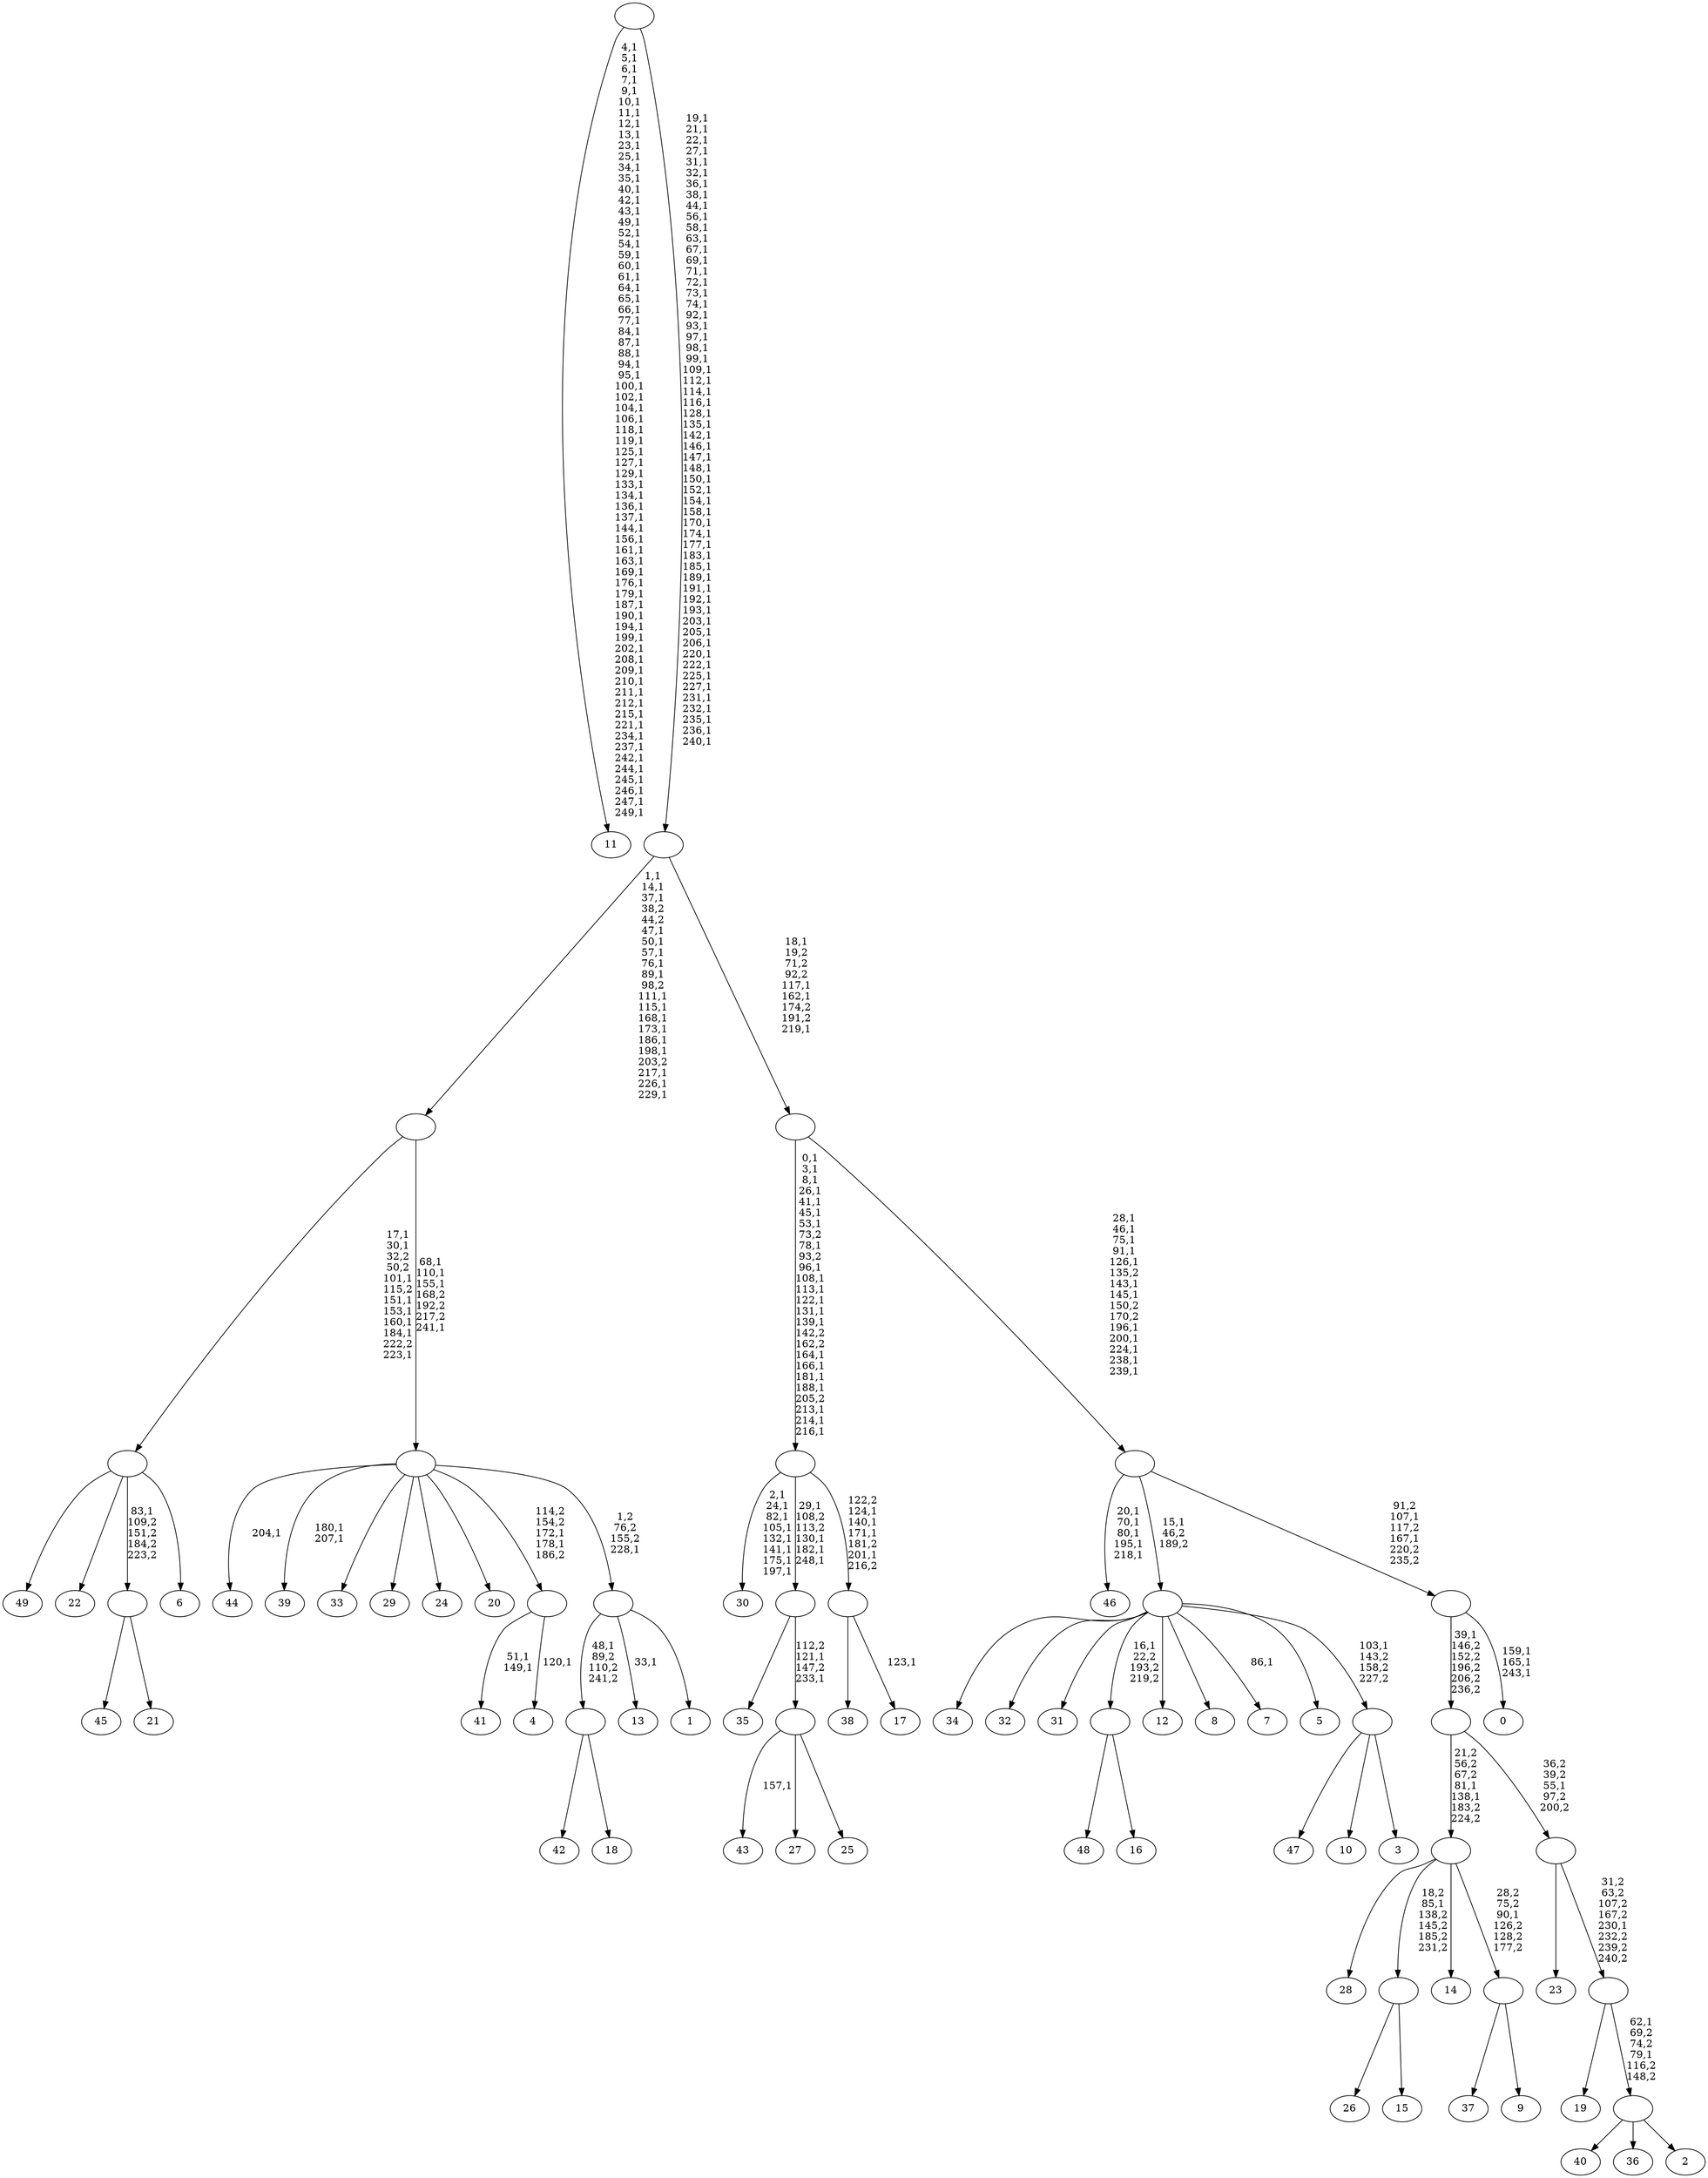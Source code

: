 digraph T {
	300 [label="49"]
	299 [label="48"]
	298 [label="47"]
	297 [label="46"]
	291 [label="45"]
	290 [label="44"]
	288 [label="43"]
	286 [label="42"]
	285 [label="41"]
	282 [label="40"]
	281 [label="39"]
	278 [label="38"]
	277 [label="37"]
	276 [label="36"]
	275 [label="35"]
	274 [label="34"]
	273 [label="33"]
	272 [label="32"]
	271 [label="31"]
	270 [label="30"]
	261 [label="29"]
	260 [label="28"]
	259 [label="27"]
	258 [label="26"]
	257 [label="25"]
	256 [label=""]
	254 [label=""]
	250 [label="24"]
	249 [label="23"]
	248 [label="22"]
	247 [label="21"]
	246 [label=""]
	245 [label="20"]
	244 [label="19"]
	243 [label="18"]
	242 [label=""]
	241 [label="17"]
	239 [label=""]
	235 [label=""]
	214 [label="16"]
	213 [label=""]
	212 [label="15"]
	211 [label=""]
	210 [label="14"]
	209 [label="13"]
	207 [label="12"]
	206 [label="11"]
	134 [label="10"]
	133 [label="9"]
	132 [label=""]
	131 [label=""]
	129 [label="8"]
	128 [label="7"]
	126 [label="6"]
	125 [label=""]
	117 [label="5"]
	116 [label="4"]
	114 [label=""]
	112 [label="3"]
	111 [label=""]
	110 [label=""]
	109 [label="2"]
	108 [label=""]
	106 [label=""]
	105 [label=""]
	104 [label=""]
	103 [label="1"]
	102 [label=""]
	101 [label=""]
	97 [label=""]
	80 [label="0"]
	76 [label=""]
	74 [label=""]
	62 [label=""]
	58 [label=""]
	0 [label=""]
	256 -> 288 [label="157,1"]
	256 -> 259 [label=""]
	256 -> 257 [label=""]
	254 -> 256 [label="112,2\n121,1\n147,2\n233,1"]
	254 -> 275 [label=""]
	246 -> 291 [label=""]
	246 -> 247 [label=""]
	242 -> 286 [label=""]
	242 -> 243 [label=""]
	239 -> 241 [label="123,1"]
	239 -> 278 [label=""]
	235 -> 239 [label="122,2\n124,1\n140,1\n171,1\n181,2\n201,1\n216,2"]
	235 -> 254 [label="29,1\n108,2\n113,2\n130,1\n182,1\n248,1"]
	235 -> 270 [label="2,1\n24,1\n82,1\n105,1\n132,1\n141,1\n175,1\n197,1"]
	213 -> 299 [label=""]
	213 -> 214 [label=""]
	211 -> 258 [label=""]
	211 -> 212 [label=""]
	132 -> 277 [label=""]
	132 -> 133 [label=""]
	131 -> 260 [label=""]
	131 -> 211 [label="18,2\n85,1\n138,2\n145,2\n185,2\n231,2"]
	131 -> 210 [label=""]
	131 -> 132 [label="28,2\n75,2\n90,1\n126,2\n128,2\n177,2"]
	125 -> 300 [label=""]
	125 -> 248 [label=""]
	125 -> 246 [label="83,1\n109,2\n151,2\n184,2\n223,2"]
	125 -> 126 [label=""]
	114 -> 116 [label="120,1"]
	114 -> 285 [label="51,1\n149,1"]
	111 -> 298 [label=""]
	111 -> 134 [label=""]
	111 -> 112 [label=""]
	110 -> 128 [label="86,1"]
	110 -> 274 [label=""]
	110 -> 272 [label=""]
	110 -> 271 [label=""]
	110 -> 213 [label="16,1\n22,2\n193,2\n219,2"]
	110 -> 207 [label=""]
	110 -> 129 [label=""]
	110 -> 117 [label=""]
	110 -> 111 [label="103,1\n143,2\n158,2\n227,2"]
	108 -> 282 [label=""]
	108 -> 276 [label=""]
	108 -> 109 [label=""]
	106 -> 108 [label="62,1\n69,2\n74,2\n79,1\n116,2\n148,2"]
	106 -> 244 [label=""]
	105 -> 249 [label=""]
	105 -> 106 [label="31,2\n63,2\n107,2\n167,2\n230,1\n232,2\n239,2\n240,2"]
	104 -> 131 [label="21,2\n56,2\n67,2\n81,1\n138,1\n183,2\n224,2"]
	104 -> 105 [label="36,2\n39,2\n55,1\n97,2\n200,2"]
	102 -> 209 [label="33,1"]
	102 -> 242 [label="48,1\n89,2\n110,2\n241,2"]
	102 -> 103 [label=""]
	101 -> 114 [label="114,2\n154,2\n172,1\n178,1\n186,2"]
	101 -> 281 [label="180,1\n207,1"]
	101 -> 290 [label="204,1"]
	101 -> 273 [label=""]
	101 -> 261 [label=""]
	101 -> 250 [label=""]
	101 -> 245 [label=""]
	101 -> 102 [label="1,2\n76,2\n155,2\n228,1"]
	97 -> 101 [label="68,1\n110,1\n155,1\n168,2\n192,2\n217,2\n241,1"]
	97 -> 125 [label="17,1\n30,1\n32,2\n50,2\n101,1\n115,2\n151,1\n153,1\n160,1\n184,1\n222,2\n223,1"]
	76 -> 80 [label="159,1\n165,1\n243,1"]
	76 -> 104 [label="39,1\n146,2\n152,2\n196,2\n206,2\n236,2"]
	74 -> 76 [label="91,2\n107,1\n117,2\n167,1\n220,2\n235,2"]
	74 -> 297 [label="20,1\n70,1\n80,1\n195,1\n218,1"]
	74 -> 110 [label="15,1\n46,2\n189,2"]
	62 -> 74 [label="28,1\n46,1\n75,1\n91,1\n126,1\n135,2\n143,1\n145,1\n150,2\n170,2\n196,1\n200,1\n224,1\n238,1\n239,1"]
	62 -> 235 [label="0,1\n3,1\n8,1\n26,1\n41,1\n45,1\n53,1\n73,2\n78,1\n93,2\n96,1\n108,1\n113,1\n122,1\n131,1\n139,1\n142,2\n162,2\n164,1\n166,1\n181,1\n188,1\n205,2\n213,1\n214,1\n216,1"]
	58 -> 62 [label="18,1\n19,2\n71,2\n92,2\n117,1\n162,1\n174,2\n191,2\n219,1"]
	58 -> 97 [label="1,1\n14,1\n37,1\n38,2\n44,2\n47,1\n50,1\n57,1\n76,1\n89,1\n98,2\n111,1\n115,1\n168,1\n173,1\n186,1\n198,1\n203,2\n217,1\n226,1\n229,1"]
	0 -> 58 [label="19,1\n21,1\n22,1\n27,1\n31,1\n32,1\n36,1\n38,1\n44,1\n56,1\n58,1\n63,1\n67,1\n69,1\n71,1\n72,1\n73,1\n74,1\n92,1\n93,1\n97,1\n98,1\n99,1\n109,1\n112,1\n114,1\n116,1\n128,1\n135,1\n142,1\n146,1\n147,1\n148,1\n150,1\n152,1\n154,1\n158,1\n170,1\n174,1\n177,1\n183,1\n185,1\n189,1\n191,1\n192,1\n193,1\n203,1\n205,1\n206,1\n220,1\n222,1\n225,1\n227,1\n231,1\n232,1\n235,1\n236,1\n240,1"]
	0 -> 206 [label="4,1\n5,1\n6,1\n7,1\n9,1\n10,1\n11,1\n12,1\n13,1\n23,1\n25,1\n34,1\n35,1\n40,1\n42,1\n43,1\n49,1\n52,1\n54,1\n59,1\n60,1\n61,1\n64,1\n65,1\n66,1\n77,1\n84,1\n87,1\n88,1\n94,1\n95,1\n100,1\n102,1\n104,1\n106,1\n118,1\n119,1\n125,1\n127,1\n129,1\n133,1\n134,1\n136,1\n137,1\n144,1\n156,1\n161,1\n163,1\n169,1\n176,1\n179,1\n187,1\n190,1\n194,1\n199,1\n202,1\n208,1\n209,1\n210,1\n211,1\n212,1\n215,1\n221,1\n234,1\n237,1\n242,1\n244,1\n245,1\n246,1\n247,1\n249,1"]
}

